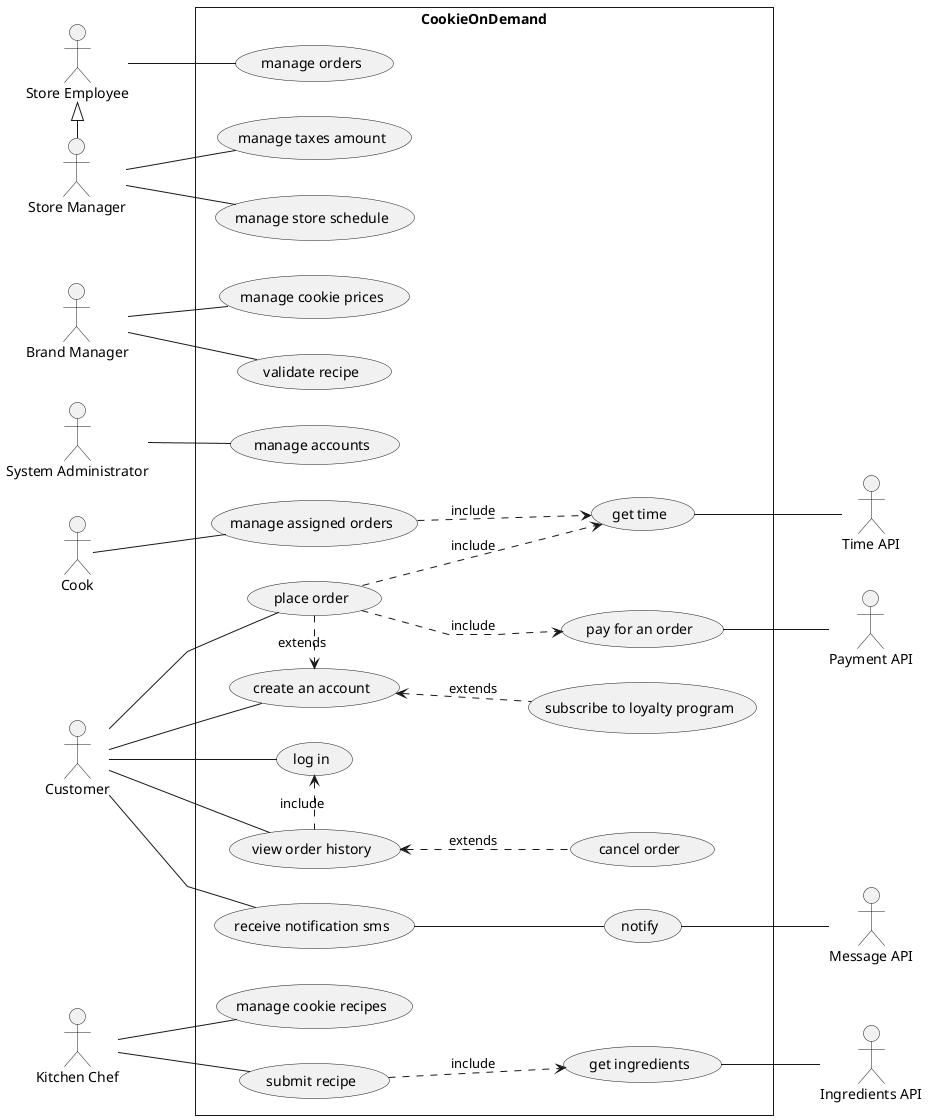 @startuml
skinparam linetype polyline

skinparam style strictuml
left to right direction

'Actors 
actor :Time API: as time_api
actor :Store Employee: as store_employee
actor :Store Manager: as store_manager
store_employee <|- store_manager
actor :Message API: as message_api
actor :Brand Manager: as director
actor :System Administrator: as sys_admin

actor :Cook: as cook
actor :Payment API: as payment_processor
actor :Customer: as customer

actor :Ingredients API: as ingredients_api
actor :Kitchen Chef: as chef

'System 
rectangle CookieOnDemand{
  (manage assigned orders) as manage_assigned_orders
  (place order) as place_order

  (manage accounts) as manage_accounts
  (get ingredients) as get_ingredients
  (notify) as notify
  (get time) as get_time

  (pay for an order) as pay_order
  place_order ..> pay_order : include

  (view order history) as view_history
  (cancel order) as cancel_order
  (manage taxes amount) as manage_taxes
  (manage store schedule) as manage_schedule
  (manage cookie prices) as manage_prices
  (log in) as login

  (manage orders) as manage_orders
  (manage cookie recipes) as manage_recipes

  (submit recipe) as submit_recipe
  (validate recipe) as validate_recipe

  (create an account) as create_account
  (subscribe to loyalty program) as subscribe_loyalty
  create_account <.. subscribe_loyalty : extends

  (receive notification sms) as get_notified
  submit_recipe ..> get_ingredients : include
  place_order .> create_account : extends
  place_order ..> get_time: include
  view_history <.. cancel_order : extends
  login <. view_history : include

  manage_assigned_orders ..> get_time: include
}

' Connections

customer -- place_order
customer -- create_account
customer -- view_history
customer -- login
customer -- get_notified
get_notified -- notify

notify -- message_api

cook -- manage_assigned_orders
store_employee -- manage_orders

store_manager -- manage_taxes
store_manager -- manage_schedule

get_time -- time_api


director -- manage_prices
director -- validate_recipe

pay_order -- payment_processor

chef -- submit_recipe
chef -- manage_recipes

get_ingredients -- ingredients_api

sys_admin -- manage_accounts

@enduml
